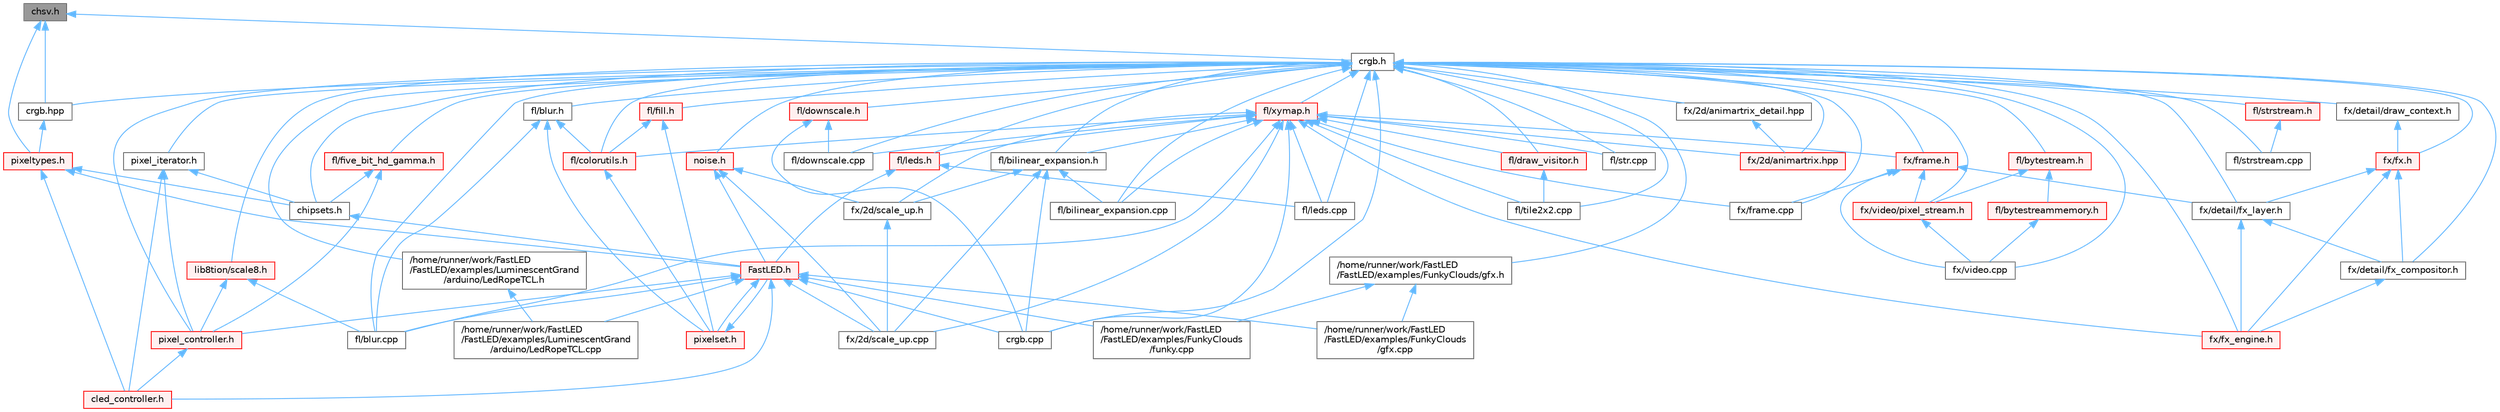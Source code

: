 digraph "chsv.h"
{
 // INTERACTIVE_SVG=YES
 // LATEX_PDF_SIZE
  bgcolor="transparent";
  edge [fontname=Helvetica,fontsize=10,labelfontname=Helvetica,labelfontsize=10];
  node [fontname=Helvetica,fontsize=10,shape=box,height=0.2,width=0.4];
  Node1 [id="Node000001",label="chsv.h",height=0.2,width=0.4,color="gray40", fillcolor="grey60", style="filled", fontcolor="black",tooltip="Defines the hue, saturation, and value (HSV) pixel struct."];
  Node1 -> Node2 [id="edge1_Node000001_Node000002",dir="back",color="steelblue1",style="solid",tooltip=" "];
  Node2 [id="Node000002",label="crgb.h",height=0.2,width=0.4,color="grey40", fillcolor="white", style="filled",URL="$db/dd1/crgb_8h.html",tooltip="Defines the red, green, and blue (RGB) pixel struct."];
  Node2 -> Node3 [id="edge2_Node000002_Node000003",dir="back",color="steelblue1",style="solid",tooltip=" "];
  Node3 [id="Node000003",label="/home/runner/work/FastLED\l/FastLED/examples/FunkyClouds/gfx.h",height=0.2,width=0.4,color="grey40", fillcolor="white", style="filled",URL="$d8/dd5/gfx_8h.html",tooltip=" "];
  Node3 -> Node4 [id="edge3_Node000003_Node000004",dir="back",color="steelblue1",style="solid",tooltip=" "];
  Node4 [id="Node000004",label="/home/runner/work/FastLED\l/FastLED/examples/FunkyClouds\l/funky.cpp",height=0.2,width=0.4,color="grey40", fillcolor="white", style="filled",URL="$d6/d43/funky_8cpp.html",tooltip=" "];
  Node3 -> Node5 [id="edge4_Node000003_Node000005",dir="back",color="steelblue1",style="solid",tooltip=" "];
  Node5 [id="Node000005",label="/home/runner/work/FastLED\l/FastLED/examples/FunkyClouds\l/gfx.cpp",height=0.2,width=0.4,color="grey40", fillcolor="white", style="filled",URL="$de/da1/gfx_8cpp.html",tooltip=" "];
  Node2 -> Node6 [id="edge5_Node000002_Node000006",dir="back",color="steelblue1",style="solid",tooltip=" "];
  Node6 [id="Node000006",label="/home/runner/work/FastLED\l/FastLED/examples/LuminescentGrand\l/arduino/LedRopeTCL.h",height=0.2,width=0.4,color="grey40", fillcolor="white", style="filled",URL="$d9/d7e/_led_rope_t_c_l_8h.html",tooltip=" "];
  Node6 -> Node7 [id="edge6_Node000006_Node000007",dir="back",color="steelblue1",style="solid",tooltip=" "];
  Node7 [id="Node000007",label="/home/runner/work/FastLED\l/FastLED/examples/LuminescentGrand\l/arduino/LedRopeTCL.cpp",height=0.2,width=0.4,color="grey40", fillcolor="white", style="filled",URL="$d6/dc9/_led_rope_t_c_l_8cpp.html",tooltip=" "];
  Node2 -> Node8 [id="edge7_Node000002_Node000008",dir="back",color="steelblue1",style="solid",tooltip=" "];
  Node8 [id="Node000008",label="chipsets.h",height=0.2,width=0.4,color="grey40", fillcolor="white", style="filled",URL="$db/d66/chipsets_8h.html",tooltip="Contains the bulk of the definitions for the various LED chipsets supported."];
  Node8 -> Node9 [id="edge8_Node000008_Node000009",dir="back",color="steelblue1",style="solid",tooltip=" "];
  Node9 [id="Node000009",label="FastLED.h",height=0.2,width=0.4,color="red", fillcolor="#FFF0F0", style="filled",URL="$db/d97/_fast_l_e_d_8h.html",tooltip="central include file for FastLED, defines the CFastLED class/object"];
  Node9 -> Node4 [id="edge9_Node000009_Node000004",dir="back",color="steelblue1",style="solid",tooltip=" "];
  Node9 -> Node5 [id="edge10_Node000009_Node000005",dir="back",color="steelblue1",style="solid",tooltip=" "];
  Node9 -> Node7 [id="edge11_Node000009_Node000007",dir="back",color="steelblue1",style="solid",tooltip=" "];
  Node9 -> Node87 [id="edge12_Node000009_Node000087",dir="back",color="steelblue1",style="solid",tooltip=" "];
  Node87 [id="Node000087",label="cled_controller.h",height=0.2,width=0.4,color="red", fillcolor="#FFF0F0", style="filled",URL="$db/d6d/cled__controller_8h.html",tooltip="base definitions used by led controllers for writing out led data"];
  Node9 -> Node93 [id="edge13_Node000009_Node000093",dir="back",color="steelblue1",style="solid",tooltip=" "];
  Node93 [id="Node000093",label="crgb.cpp",height=0.2,width=0.4,color="grey40", fillcolor="white", style="filled",URL="$d0/de3/crgb_8cpp.html",tooltip="Utility functions for the red, green, and blue (RGB) pixel struct."];
  Node9 -> Node102 [id="edge14_Node000009_Node000102",dir="back",color="steelblue1",style="solid",tooltip=" "];
  Node102 [id="Node000102",label="fl/blur.cpp",height=0.2,width=0.4,color="grey40", fillcolor="white", style="filled",URL="$de/dc8/blur_8cpp.html",tooltip=" "];
  Node9 -> Node116 [id="edge15_Node000009_Node000116",dir="back",color="steelblue1",style="solid",tooltip=" "];
  Node116 [id="Node000116",label="fx/2d/scale_up.cpp",height=0.2,width=0.4,color="grey40", fillcolor="white", style="filled",URL="$dc/d8c/scale__up_8cpp.html",tooltip=" "];
  Node9 -> Node128 [id="edge16_Node000009_Node000128",dir="back",color="steelblue1",style="solid",tooltip=" "];
  Node128 [id="Node000128",label="pixel_controller.h",height=0.2,width=0.4,color="red", fillcolor="#FFF0F0", style="filled",URL="$d5/d4d/pixel__controller_8h.html",tooltip="Low level pixel data writing class."];
  Node128 -> Node87 [id="edge17_Node000128_Node000087",dir="back",color="steelblue1",style="solid",tooltip=" "];
  Node9 -> Node129 [id="edge18_Node000009_Node000129",dir="back",color="steelblue1",style="solid",tooltip=" "];
  Node129 [id="Node000129",label="pixelset.h",height=0.2,width=0.4,color="red", fillcolor="#FFF0F0", style="filled",URL="$d4/d46/pixelset_8h.html",tooltip="Declares classes for managing logical groups of LEDs."];
  Node129 -> Node9 [id="edge19_Node000129_Node000009",dir="back",color="steelblue1",style="solid",tooltip=" "];
  Node2 -> Node93 [id="edge20_Node000002_Node000093",dir="back",color="steelblue1",style="solid",tooltip=" "];
  Node2 -> Node123 [id="edge21_Node000002_Node000123",dir="back",color="steelblue1",style="solid",tooltip=" "];
  Node123 [id="Node000123",label="crgb.hpp",height=0.2,width=0.4,color="grey40", fillcolor="white", style="filled",URL="$d0/d4b/crgb_8hpp.html",tooltip="Defines utility functions for the red, green, and blue (RGB) pixel struct."];
  Node123 -> Node124 [id="edge22_Node000123_Node000124",dir="back",color="steelblue1",style="solid",tooltip=" "];
  Node124 [id="Node000124",label="pixeltypes.h",height=0.2,width=0.4,color="red", fillcolor="#FFF0F0", style="filled",URL="$d2/dba/pixeltypes_8h.html",tooltip="Includes defintions for RGB and HSV pixels."];
  Node124 -> Node9 [id="edge23_Node000124_Node000009",dir="back",color="steelblue1",style="solid",tooltip=" "];
  Node124 -> Node8 [id="edge24_Node000124_Node000008",dir="back",color="steelblue1",style="solid",tooltip=" "];
  Node124 -> Node87 [id="edge25_Node000124_Node000087",dir="back",color="steelblue1",style="solid",tooltip=" "];
  Node2 -> Node139 [id="edge26_Node000002_Node000139",dir="back",color="steelblue1",style="solid",tooltip=" "];
  Node139 [id="Node000139",label="fl/bilinear_expansion.cpp",height=0.2,width=0.4,color="grey40", fillcolor="white", style="filled",URL="$de/d80/bilinear__expansion_8cpp.html",tooltip="Demonstrates how to mix noise generation with color palettes on a 2D LED matrix."];
  Node2 -> Node140 [id="edge27_Node000002_Node000140",dir="back",color="steelblue1",style="solid",tooltip=" "];
  Node140 [id="Node000140",label="fl/bilinear_expansion.h",height=0.2,width=0.4,color="grey40", fillcolor="white", style="filled",URL="$da/d34/bilinear__expansion_8h.html",tooltip="Demonstrates how to mix noise generation with color palettes on a 2D LED matrix."];
  Node140 -> Node93 [id="edge28_Node000140_Node000093",dir="back",color="steelblue1",style="solid",tooltip=" "];
  Node140 -> Node139 [id="edge29_Node000140_Node000139",dir="back",color="steelblue1",style="solid",tooltip=" "];
  Node140 -> Node116 [id="edge30_Node000140_Node000116",dir="back",color="steelblue1",style="solid",tooltip=" "];
  Node140 -> Node141 [id="edge31_Node000140_Node000141",dir="back",color="steelblue1",style="solid",tooltip=" "];
  Node141 [id="Node000141",label="fx/2d/scale_up.h",height=0.2,width=0.4,color="grey40", fillcolor="white", style="filled",URL="$d2/d74/scale__up_8h.html",tooltip="Expands a grid using bilinear interpolation and scaling up."];
  Node141 -> Node116 [id="edge32_Node000141_Node000116",dir="back",color="steelblue1",style="solid",tooltip=" "];
  Node2 -> Node102 [id="edge33_Node000002_Node000102",dir="back",color="steelblue1",style="solid",tooltip=" "];
  Node2 -> Node142 [id="edge34_Node000002_Node000142",dir="back",color="steelblue1",style="solid",tooltip=" "];
  Node142 [id="Node000142",label="fl/blur.h",height=0.2,width=0.4,color="grey40", fillcolor="white", style="filled",URL="$d4/df5/blur_8h.html",tooltip=" "];
  Node142 -> Node102 [id="edge35_Node000142_Node000102",dir="back",color="steelblue1",style="solid",tooltip=" "];
  Node142 -> Node143 [id="edge36_Node000142_Node000143",dir="back",color="steelblue1",style="solid",tooltip=" "];
  Node143 [id="Node000143",label="fl/colorutils.h",height=0.2,width=0.4,color="red", fillcolor="#FFF0F0", style="filled",URL="$d7/df9/fl_2colorutils_8h.html",tooltip="Utility functions for color fill, palettes, blending, and more."];
  Node143 -> Node129 [id="edge37_Node000143_Node000129",dir="back",color="steelblue1",style="solid",tooltip=" "];
  Node142 -> Node129 [id="edge38_Node000142_Node000129",dir="back",color="steelblue1",style="solid",tooltip=" "];
  Node2 -> Node152 [id="edge39_Node000002_Node000152",dir="back",color="steelblue1",style="solid",tooltip=" "];
  Node152 [id="Node000152",label="fl/bytestream.h",height=0.2,width=0.4,color="red", fillcolor="#FFF0F0", style="filled",URL="$dd/d2b/bytestream_8h.html",tooltip=" "];
  Node152 -> Node153 [id="edge40_Node000152_Node000153",dir="back",color="steelblue1",style="solid",tooltip=" "];
  Node153 [id="Node000153",label="fl/bytestreammemory.h",height=0.2,width=0.4,color="red", fillcolor="#FFF0F0", style="filled",URL="$d1/d24/bytestreammemory_8h.html",tooltip=" "];
  Node153 -> Node155 [id="edge41_Node000153_Node000155",dir="back",color="steelblue1",style="solid",tooltip=" "];
  Node155 [id="Node000155",label="fx/video.cpp",height=0.2,width=0.4,color="grey40", fillcolor="white", style="filled",URL="$d0/d05/video_8cpp.html",tooltip=" "];
  Node152 -> Node156 [id="edge42_Node000152_Node000156",dir="back",color="steelblue1",style="solid",tooltip=" "];
  Node156 [id="Node000156",label="fx/video/pixel_stream.h",height=0.2,width=0.4,color="red", fillcolor="#FFF0F0", style="filled",URL="$d3/dfa/pixel__stream_8h.html",tooltip=" "];
  Node156 -> Node155 [id="edge43_Node000156_Node000155",dir="back",color="steelblue1",style="solid",tooltip=" "];
  Node2 -> Node143 [id="edge44_Node000002_Node000143",dir="back",color="steelblue1",style="solid",tooltip=" "];
  Node2 -> Node162 [id="edge45_Node000002_Node000162",dir="back",color="steelblue1",style="solid",tooltip=" "];
  Node162 [id="Node000162",label="fl/downscale.cpp",height=0.2,width=0.4,color="grey40", fillcolor="white", style="filled",URL="$d8/df9/downscale_8cpp.html",tooltip=" "];
  Node2 -> Node163 [id="edge46_Node000002_Node000163",dir="back",color="steelblue1",style="solid",tooltip=" "];
  Node163 [id="Node000163",label="fl/downscale.h",height=0.2,width=0.4,color="red", fillcolor="#FFF0F0", style="filled",URL="$d2/d61/downscale_8h.html",tooltip=" "];
  Node163 -> Node93 [id="edge47_Node000163_Node000093",dir="back",color="steelblue1",style="solid",tooltip=" "];
  Node163 -> Node162 [id="edge48_Node000163_Node000162",dir="back",color="steelblue1",style="solid",tooltip=" "];
  Node2 -> Node148 [id="edge49_Node000002_Node000148",dir="back",color="steelblue1",style="solid",tooltip=" "];
  Node148 [id="Node000148",label="fl/draw_visitor.h",height=0.2,width=0.4,color="red", fillcolor="#FFF0F0", style="filled",URL="$d0/d4f/draw__visitor_8h.html",tooltip=" "];
  Node148 -> Node150 [id="edge50_Node000148_Node000150",dir="back",color="steelblue1",style="solid",tooltip=" "];
  Node150 [id="Node000150",label="fl/tile2x2.cpp",height=0.2,width=0.4,color="grey40", fillcolor="white", style="filled",URL="$db/d15/tile2x2_8cpp.html",tooltip=" "];
  Node2 -> Node164 [id="edge51_Node000002_Node000164",dir="back",color="steelblue1",style="solid",tooltip=" "];
  Node164 [id="Node000164",label="fl/fill.h",height=0.2,width=0.4,color="red", fillcolor="#FFF0F0", style="filled",URL="$d2/d78/fill_8h.html",tooltip=" "];
  Node164 -> Node143 [id="edge52_Node000164_Node000143",dir="back",color="steelblue1",style="solid",tooltip=" "];
  Node164 -> Node129 [id="edge53_Node000164_Node000129",dir="back",color="steelblue1",style="solid",tooltip=" "];
  Node2 -> Node166 [id="edge54_Node000002_Node000166",dir="back",color="steelblue1",style="solid",tooltip=" "];
  Node166 [id="Node000166",label="fl/five_bit_hd_gamma.h",height=0.2,width=0.4,color="red", fillcolor="#FFF0F0", style="filled",URL="$dc/d44/five__bit__hd__gamma_8h.html",tooltip="Declares functions for five-bit gamma correction."];
  Node166 -> Node8 [id="edge55_Node000166_Node000008",dir="back",color="steelblue1",style="solid",tooltip=" "];
  Node166 -> Node128 [id="edge56_Node000166_Node000128",dir="back",color="steelblue1",style="solid",tooltip=" "];
  Node2 -> Node167 [id="edge57_Node000002_Node000167",dir="back",color="steelblue1",style="solid",tooltip=" "];
  Node167 [id="Node000167",label="fl/leds.cpp",height=0.2,width=0.4,color="grey40", fillcolor="white", style="filled",URL="$d6/d78/leds_8cpp.html",tooltip=" "];
  Node2 -> Node168 [id="edge58_Node000002_Node000168",dir="back",color="steelblue1",style="solid",tooltip=" "];
  Node168 [id="Node000168",label="fl/leds.h",height=0.2,width=0.4,color="red", fillcolor="#FFF0F0", style="filled",URL="$da/d78/leds_8h.html",tooltip=" "];
  Node168 -> Node9 [id="edge59_Node000168_Node000009",dir="back",color="steelblue1",style="solid",tooltip=" "];
  Node168 -> Node167 [id="edge60_Node000168_Node000167",dir="back",color="steelblue1",style="solid",tooltip=" "];
  Node2 -> Node176 [id="edge61_Node000002_Node000176",dir="back",color="steelblue1",style="solid",tooltip=" "];
  Node176 [id="Node000176",label="fl/str.cpp",height=0.2,width=0.4,color="grey40", fillcolor="white", style="filled",URL="$d1/d1f/str_8cpp.html",tooltip=" "];
  Node2 -> Node177 [id="edge62_Node000002_Node000177",dir="back",color="steelblue1",style="solid",tooltip=" "];
  Node177 [id="Node000177",label="fl/strstream.cpp",height=0.2,width=0.4,color="grey40", fillcolor="white", style="filled",URL="$d3/d80/strstream_8cpp.html",tooltip=" "];
  Node2 -> Node178 [id="edge63_Node000002_Node000178",dir="back",color="steelblue1",style="solid",tooltip=" "];
  Node178 [id="Node000178",label="fl/strstream.h",height=0.2,width=0.4,color="red", fillcolor="#FFF0F0", style="filled",URL="$d8/d00/strstream_8h.html",tooltip=" "];
  Node178 -> Node177 [id="edge64_Node000178_Node000177",dir="back",color="steelblue1",style="solid",tooltip=" "];
  Node2 -> Node150 [id="edge65_Node000002_Node000150",dir="back",color="steelblue1",style="solid",tooltip=" "];
  Node2 -> Node215 [id="edge66_Node000002_Node000215",dir="back",color="steelblue1",style="solid",tooltip=" "];
  Node215 [id="Node000215",label="fl/xymap.h",height=0.2,width=0.4,color="red", fillcolor="#FFF0F0", style="filled",URL="$da/d61/xymap_8h.html",tooltip=" "];
  Node215 -> Node93 [id="edge67_Node000215_Node000093",dir="back",color="steelblue1",style="solid",tooltip=" "];
  Node215 -> Node139 [id="edge68_Node000215_Node000139",dir="back",color="steelblue1",style="solid",tooltip=" "];
  Node215 -> Node140 [id="edge69_Node000215_Node000140",dir="back",color="steelblue1",style="solid",tooltip=" "];
  Node215 -> Node102 [id="edge70_Node000215_Node000102",dir="back",color="steelblue1",style="solid",tooltip=" "];
  Node215 -> Node143 [id="edge71_Node000215_Node000143",dir="back",color="steelblue1",style="solid",tooltip=" "];
  Node215 -> Node162 [id="edge72_Node000215_Node000162",dir="back",color="steelblue1",style="solid",tooltip=" "];
  Node215 -> Node148 [id="edge73_Node000215_Node000148",dir="back",color="steelblue1",style="solid",tooltip=" "];
  Node215 -> Node167 [id="edge74_Node000215_Node000167",dir="back",color="steelblue1",style="solid",tooltip=" "];
  Node215 -> Node168 [id="edge75_Node000215_Node000168",dir="back",color="steelblue1",style="solid",tooltip=" "];
  Node215 -> Node176 [id="edge76_Node000215_Node000176",dir="back",color="steelblue1",style="solid",tooltip=" "];
  Node215 -> Node150 [id="edge77_Node000215_Node000150",dir="back",color="steelblue1",style="solid",tooltip=" "];
  Node215 -> Node214 [id="edge78_Node000215_Node000214",dir="back",color="steelblue1",style="solid",tooltip=" "];
  Node214 [id="Node000214",label="fx/2d/animartrix.hpp",height=0.2,width=0.4,color="red", fillcolor="#FFF0F0", style="filled",URL="$d3/dc3/animartrix_8hpp.html",tooltip=" "];
  Node215 -> Node116 [id="edge79_Node000215_Node000116",dir="back",color="steelblue1",style="solid",tooltip=" "];
  Node215 -> Node141 [id="edge80_Node000215_Node000141",dir="back",color="steelblue1",style="solid",tooltip=" "];
  Node215 -> Node212 [id="edge81_Node000215_Node000212",dir="back",color="steelblue1",style="solid",tooltip=" "];
  Node212 [id="Node000212",label="fx/frame.cpp",height=0.2,width=0.4,color="grey40", fillcolor="white", style="filled",URL="$da/d14/frame_8cpp.html",tooltip=" "];
  Node215 -> Node223 [id="edge82_Node000215_Node000223",dir="back",color="steelblue1",style="solid",tooltip=" "];
  Node223 [id="Node000223",label="fx/frame.h",height=0.2,width=0.4,color="red", fillcolor="#FFF0F0", style="filled",URL="$df/d7d/frame_8h.html",tooltip=" "];
  Node223 -> Node210 [id="edge83_Node000223_Node000210",dir="back",color="steelblue1",style="solid",tooltip=" "];
  Node210 [id="Node000210",label="fx/detail/fx_layer.h",height=0.2,width=0.4,color="grey40", fillcolor="white", style="filled",URL="$d7/d2f/fx__layer_8h.html",tooltip=" "];
  Node210 -> Node211 [id="edge84_Node000210_Node000211",dir="back",color="steelblue1",style="solid",tooltip=" "];
  Node211 [id="Node000211",label="fx/detail/fx_compositor.h",height=0.2,width=0.4,color="grey40", fillcolor="white", style="filled",URL="$d5/d6b/fx__compositor_8h.html",tooltip=" "];
  Node211 -> Node201 [id="edge85_Node000211_Node000201",dir="back",color="steelblue1",style="solid",tooltip=" "];
  Node201 [id="Node000201",label="fx/fx_engine.h",height=0.2,width=0.4,color="red", fillcolor="#FFF0F0", style="filled",URL="$d9/d3c/fx__engine_8h.html",tooltip=" "];
  Node210 -> Node201 [id="edge86_Node000210_Node000201",dir="back",color="steelblue1",style="solid",tooltip=" "];
  Node223 -> Node212 [id="edge87_Node000223_Node000212",dir="back",color="steelblue1",style="solid",tooltip=" "];
  Node223 -> Node155 [id="edge88_Node000223_Node000155",dir="back",color="steelblue1",style="solid",tooltip=" "];
  Node223 -> Node156 [id="edge89_Node000223_Node000156",dir="back",color="steelblue1",style="solid",tooltip=" "];
  Node215 -> Node201 [id="edge90_Node000215_Node000201",dir="back",color="steelblue1",style="solid",tooltip=" "];
  Node2 -> Node214 [id="edge91_Node000002_Node000214",dir="back",color="steelblue1",style="solid",tooltip=" "];
  Node2 -> Node225 [id="edge92_Node000002_Node000225",dir="back",color="steelblue1",style="solid",tooltip=" "];
  Node225 [id="Node000225",label="fx/2d/animartrix_detail.hpp",height=0.2,width=0.4,color="grey40", fillcolor="white", style="filled",URL="$d3/d3b/animartrix__detail_8hpp.html",tooltip=" "];
  Node225 -> Node214 [id="edge93_Node000225_Node000214",dir="back",color="steelblue1",style="solid",tooltip=" "];
  Node2 -> Node226 [id="edge94_Node000002_Node000226",dir="back",color="steelblue1",style="solid",tooltip=" "];
  Node226 [id="Node000226",label="fx/detail/draw_context.h",height=0.2,width=0.4,color="grey40", fillcolor="white", style="filled",URL="$db/ded/draw__context_8h.html",tooltip=" "];
  Node226 -> Node227 [id="edge95_Node000226_Node000227",dir="back",color="steelblue1",style="solid",tooltip=" "];
  Node227 [id="Node000227",label="fx/fx.h",height=0.2,width=0.4,color="red", fillcolor="#FFF0F0", style="filled",URL="$df/d44/src_2fx_2fx_8h.html",tooltip=" "];
  Node227 -> Node211 [id="edge96_Node000227_Node000211",dir="back",color="steelblue1",style="solid",tooltip=" "];
  Node227 -> Node210 [id="edge97_Node000227_Node000210",dir="back",color="steelblue1",style="solid",tooltip=" "];
  Node227 -> Node201 [id="edge98_Node000227_Node000201",dir="back",color="steelblue1",style="solid",tooltip=" "];
  Node2 -> Node211 [id="edge99_Node000002_Node000211",dir="back",color="steelblue1",style="solid",tooltip=" "];
  Node2 -> Node210 [id="edge100_Node000002_Node000210",dir="back",color="steelblue1",style="solid",tooltip=" "];
  Node2 -> Node212 [id="edge101_Node000002_Node000212",dir="back",color="steelblue1",style="solid",tooltip=" "];
  Node2 -> Node223 [id="edge102_Node000002_Node000223",dir="back",color="steelblue1",style="solid",tooltip=" "];
  Node2 -> Node227 [id="edge103_Node000002_Node000227",dir="back",color="steelblue1",style="solid",tooltip=" "];
  Node2 -> Node201 [id="edge104_Node000002_Node000201",dir="back",color="steelblue1",style="solid",tooltip=" "];
  Node2 -> Node155 [id="edge105_Node000002_Node000155",dir="back",color="steelblue1",style="solid",tooltip=" "];
  Node2 -> Node156 [id="edge106_Node000002_Node000156",dir="back",color="steelblue1",style="solid",tooltip=" "];
  Node2 -> Node231 [id="edge107_Node000002_Node000231",dir="back",color="steelblue1",style="solid",tooltip=" "];
  Node231 [id="Node000231",label="lib8tion/scale8.h",height=0.2,width=0.4,color="red", fillcolor="#FFF0F0", style="filled",URL="$db/d91/scale8_8h.html",tooltip="Fast, efficient 8-bit scaling functions specifically designed for high-performance LED programming."];
  Node231 -> Node102 [id="edge108_Node000231_Node000102",dir="back",color="steelblue1",style="solid",tooltip=" "];
  Node231 -> Node128 [id="edge109_Node000231_Node000128",dir="back",color="steelblue1",style="solid",tooltip=" "];
  Node2 -> Node233 [id="edge110_Node000002_Node000233",dir="back",color="steelblue1",style="solid",tooltip=" "];
  Node233 [id="Node000233",label="noise.h",height=0.2,width=0.4,color="red", fillcolor="#FFF0F0", style="filled",URL="$d1/d31/noise_8h.html",tooltip="Functions to generate and fill arrays with noise."];
  Node233 -> Node9 [id="edge111_Node000233_Node000009",dir="back",color="steelblue1",style="solid",tooltip=" "];
  Node233 -> Node116 [id="edge112_Node000233_Node000116",dir="back",color="steelblue1",style="solid",tooltip=" "];
  Node233 -> Node141 [id="edge113_Node000233_Node000141",dir="back",color="steelblue1",style="solid",tooltip=" "];
  Node2 -> Node128 [id="edge114_Node000002_Node000128",dir="back",color="steelblue1",style="solid",tooltip=" "];
  Node2 -> Node235 [id="edge115_Node000002_Node000235",dir="back",color="steelblue1",style="solid",tooltip=" "];
  Node235 [id="Node000235",label="pixel_iterator.h",height=0.2,width=0.4,color="grey40", fillcolor="white", style="filled",URL="$d8/d6c/pixel__iterator_8h.html",tooltip="Non-templated low level pixel data writing class."];
  Node235 -> Node8 [id="edge116_Node000235_Node000008",dir="back",color="steelblue1",style="solid",tooltip=" "];
  Node235 -> Node87 [id="edge117_Node000235_Node000087",dir="back",color="steelblue1",style="solid",tooltip=" "];
  Node235 -> Node128 [id="edge118_Node000235_Node000128",dir="back",color="steelblue1",style="solid",tooltip=" "];
  Node1 -> Node123 [id="edge119_Node000001_Node000123",dir="back",color="steelblue1",style="solid",tooltip=" "];
  Node1 -> Node124 [id="edge120_Node000001_Node000124",dir="back",color="steelblue1",style="solid",tooltip=" "];
}
